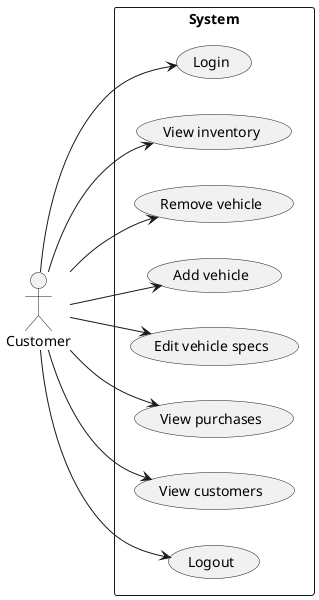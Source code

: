 @startuml customer
left to right direction
actor Customer
rectangle "System" as system {
  (Login)
  (View inventory)
  (Remove vehicle)
  (Add vehicle)
  (Edit vehicle specs)
  (View purchases)
  (View customers)
  (Logout)
}
Customer --> (Login)
Customer --> (View inventory)
Customer --> (Remove vehicle)
Customer --> (Add vehicle)
Customer --> (Edit vehicle specs)
Customer --> (View purchases)
Customer --> (View customers)
Customer --> (Logout)
@enduml